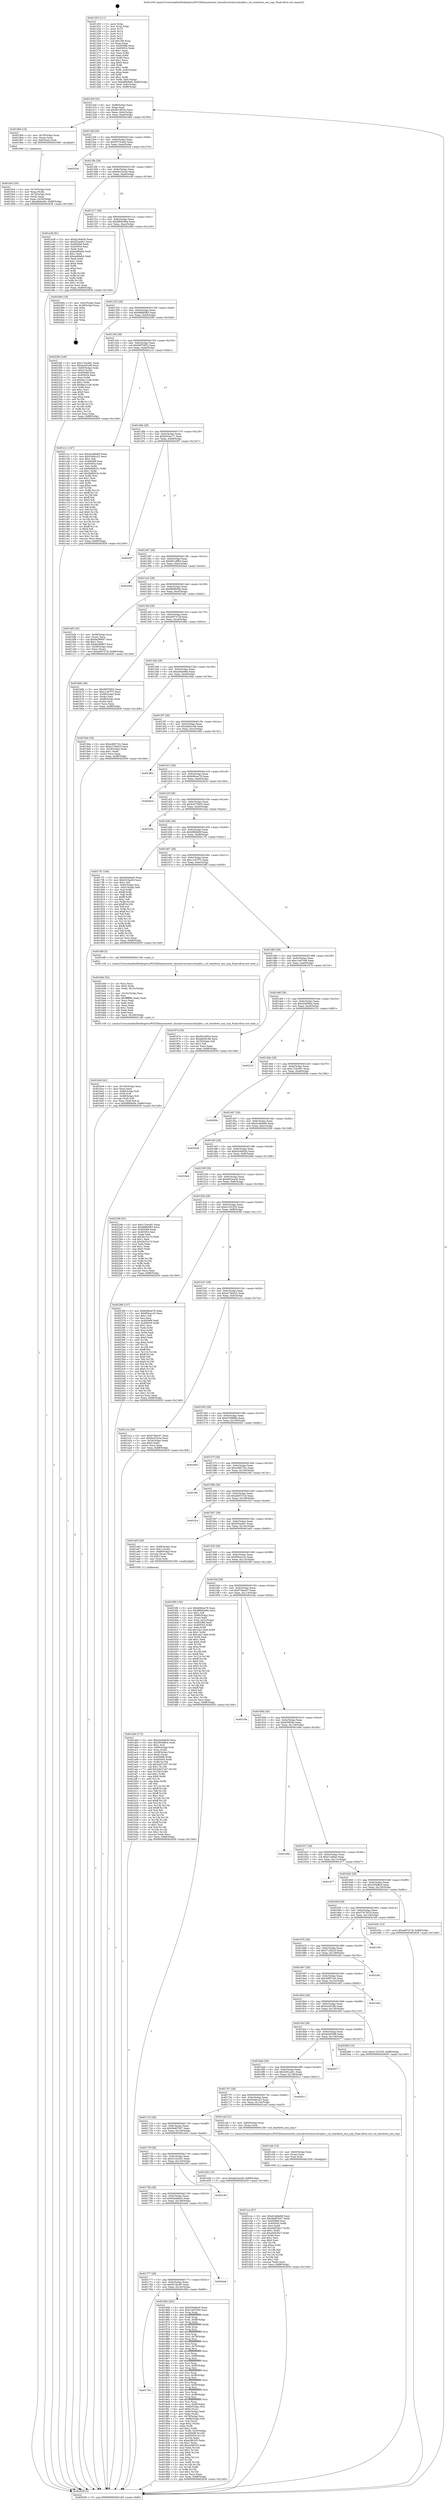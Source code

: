 digraph "0x401250" {
  label = "0x401250 (/mnt/c/Users/mathe/Desktop/tcc/POCII/binaries/extr_linuxdriversmisccxlvphb.c_cxl_teardown_msi_irqs_Final-ollvm.out::main(0))"
  labelloc = "t"
  node[shape=record]

  Entry [label="",width=0.3,height=0.3,shape=circle,fillcolor=black,style=filled]
  "0x4012bf" [label="{
     0x4012bf [32]\l
     | [instrs]\l
     &nbsp;&nbsp;0x4012bf \<+6\>: mov -0x88(%rbp),%eax\l
     &nbsp;&nbsp;0x4012c5 \<+2\>: mov %eax,%ecx\l
     &nbsp;&nbsp;0x4012c7 \<+6\>: sub $0x8014f52e,%ecx\l
     &nbsp;&nbsp;0x4012cd \<+6\>: mov %eax,-0x9c(%rbp)\l
     &nbsp;&nbsp;0x4012d3 \<+6\>: mov %ecx,-0xa0(%rbp)\l
     &nbsp;&nbsp;0x4012d9 \<+6\>: je 00000000004019b0 \<main+0x760\>\l
  }"]
  "0x4019b0" [label="{
     0x4019b0 [16]\l
     | [instrs]\l
     &nbsp;&nbsp;0x4019b0 \<+4\>: mov -0x78(%rbp),%rax\l
     &nbsp;&nbsp;0x4019b4 \<+3\>: mov (%rax),%rax\l
     &nbsp;&nbsp;0x4019b7 \<+4\>: mov 0x8(%rax),%rdi\l
     &nbsp;&nbsp;0x4019bb \<+5\>: call 0000000000401060 \<atoi@plt\>\l
     | [calls]\l
     &nbsp;&nbsp;0x401060 \{1\} (unknown)\l
  }"]
  "0x4012df" [label="{
     0x4012df [28]\l
     | [instrs]\l
     &nbsp;&nbsp;0x4012df \<+5\>: jmp 00000000004012e4 \<main+0x94\>\l
     &nbsp;&nbsp;0x4012e4 \<+6\>: mov -0x9c(%rbp),%eax\l
     &nbsp;&nbsp;0x4012ea \<+5\>: sub $0x8373cbd3,%eax\l
     &nbsp;&nbsp;0x4012ef \<+6\>: mov %eax,-0xa4(%rbp)\l
     &nbsp;&nbsp;0x4012f5 \<+6\>: je 00000000004025cd \<main+0x137d\>\l
  }"]
  Exit [label="",width=0.3,height=0.3,shape=circle,fillcolor=black,style=filled,peripheries=2]
  "0x4025cd" [label="{
     0x4025cd\l
  }", style=dashed]
  "0x4012fb" [label="{
     0x4012fb [28]\l
     | [instrs]\l
     &nbsp;&nbsp;0x4012fb \<+5\>: jmp 0000000000401300 \<main+0xb0\>\l
     &nbsp;&nbsp;0x401300 \<+6\>: mov -0x9c(%rbp),%eax\l
     &nbsp;&nbsp;0x401306 \<+5\>: sub $0x84c52e3e,%eax\l
     &nbsp;&nbsp;0x40130b \<+6\>: mov %eax,-0xa8(%rbp)\l
     &nbsp;&nbsp;0x401311 \<+6\>: je 0000000000401a38 \<main+0x7e8\>\l
  }"]
  "0x401cca" [label="{
     0x401cca [97]\l
     | [instrs]\l
     &nbsp;&nbsp;0x401cca \<+5\>: mov $0xd1ddde66,%ecx\l
     &nbsp;&nbsp;0x401ccf \<+5\>: mov $0x5bd87b07,%edx\l
     &nbsp;&nbsp;0x401cd4 \<+7\>: mov 0x405068,%esi\l
     &nbsp;&nbsp;0x401cdb \<+8\>: mov 0x405054,%r8d\l
     &nbsp;&nbsp;0x401ce3 \<+3\>: mov %esi,%r9d\l
     &nbsp;&nbsp;0x401ce6 \<+7\>: add $0xe0d52bc7,%r9d\l
     &nbsp;&nbsp;0x401ced \<+4\>: sub $0x1,%r9d\l
     &nbsp;&nbsp;0x401cf1 \<+7\>: sub $0xe0d52bc7,%r9d\l
     &nbsp;&nbsp;0x401cf8 \<+4\>: imul %r9d,%esi\l
     &nbsp;&nbsp;0x401cfc \<+3\>: and $0x1,%esi\l
     &nbsp;&nbsp;0x401cff \<+3\>: cmp $0x0,%esi\l
     &nbsp;&nbsp;0x401d02 \<+4\>: sete %r10b\l
     &nbsp;&nbsp;0x401d06 \<+4\>: cmp $0xa,%r8d\l
     &nbsp;&nbsp;0x401d0a \<+4\>: setl %r11b\l
     &nbsp;&nbsp;0x401d0e \<+3\>: mov %r10b,%bl\l
     &nbsp;&nbsp;0x401d11 \<+3\>: and %r11b,%bl\l
     &nbsp;&nbsp;0x401d14 \<+3\>: xor %r11b,%r10b\l
     &nbsp;&nbsp;0x401d17 \<+3\>: or %r10b,%bl\l
     &nbsp;&nbsp;0x401d1a \<+3\>: test $0x1,%bl\l
     &nbsp;&nbsp;0x401d1d \<+3\>: cmovne %edx,%ecx\l
     &nbsp;&nbsp;0x401d20 \<+6\>: mov %ecx,-0x88(%rbp)\l
     &nbsp;&nbsp;0x401d26 \<+5\>: jmp 0000000000402639 \<main+0x13e9\>\l
  }"]
  "0x401a38" [label="{
     0x401a38 [91]\l
     | [instrs]\l
     &nbsp;&nbsp;0x401a38 \<+5\>: mov $0xd2c6dd30,%eax\l
     &nbsp;&nbsp;0x401a3d \<+5\>: mov $0xf33ac6e1,%ecx\l
     &nbsp;&nbsp;0x401a42 \<+7\>: mov 0x405068,%edx\l
     &nbsp;&nbsp;0x401a49 \<+7\>: mov 0x405054,%esi\l
     &nbsp;&nbsp;0x401a50 \<+2\>: mov %edx,%edi\l
     &nbsp;&nbsp;0x401a52 \<+6\>: sub $0xee68afcb,%edi\l
     &nbsp;&nbsp;0x401a58 \<+3\>: sub $0x1,%edi\l
     &nbsp;&nbsp;0x401a5b \<+6\>: add $0xee68afcb,%edi\l
     &nbsp;&nbsp;0x401a61 \<+3\>: imul %edi,%edx\l
     &nbsp;&nbsp;0x401a64 \<+3\>: and $0x1,%edx\l
     &nbsp;&nbsp;0x401a67 \<+3\>: cmp $0x0,%edx\l
     &nbsp;&nbsp;0x401a6a \<+4\>: sete %r8b\l
     &nbsp;&nbsp;0x401a6e \<+3\>: cmp $0xa,%esi\l
     &nbsp;&nbsp;0x401a71 \<+4\>: setl %r9b\l
     &nbsp;&nbsp;0x401a75 \<+3\>: mov %r8b,%r10b\l
     &nbsp;&nbsp;0x401a78 \<+3\>: and %r9b,%r10b\l
     &nbsp;&nbsp;0x401a7b \<+3\>: xor %r9b,%r8b\l
     &nbsp;&nbsp;0x401a7e \<+3\>: or %r8b,%r10b\l
     &nbsp;&nbsp;0x401a81 \<+4\>: test $0x1,%r10b\l
     &nbsp;&nbsp;0x401a85 \<+3\>: cmovne %ecx,%eax\l
     &nbsp;&nbsp;0x401a88 \<+6\>: mov %eax,-0x88(%rbp)\l
     &nbsp;&nbsp;0x401a8e \<+5\>: jmp 0000000000402639 \<main+0x13e9\>\l
  }"]
  "0x401317" [label="{
     0x401317 [28]\l
     | [instrs]\l
     &nbsp;&nbsp;0x401317 \<+5\>: jmp 000000000040131c \<main+0xcc\>\l
     &nbsp;&nbsp;0x40131c \<+6\>: mov -0x9c(%rbp),%eax\l
     &nbsp;&nbsp;0x401322 \<+5\>: sub $0x88063d6e,%eax\l
     &nbsp;&nbsp;0x401327 \<+6\>: mov %eax,-0xac(%rbp)\l
     &nbsp;&nbsp;0x40132d \<+6\>: je 0000000000402494 \<main+0x1244\>\l
  }"]
  "0x401cbb" [label="{
     0x401cbb [15]\l
     | [instrs]\l
     &nbsp;&nbsp;0x401cbb \<+4\>: mov -0x60(%rbp),%rax\l
     &nbsp;&nbsp;0x401cbf \<+3\>: mov (%rax),%rax\l
     &nbsp;&nbsp;0x401cc2 \<+3\>: mov %rax,%rdi\l
     &nbsp;&nbsp;0x401cc5 \<+5\>: call 0000000000401030 \<free@plt\>\l
     | [calls]\l
     &nbsp;&nbsp;0x401030 \{1\} (unknown)\l
  }"]
  "0x402494" [label="{
     0x402494 [18]\l
     | [instrs]\l
     &nbsp;&nbsp;0x402494 \<+3\>: mov -0x2c(%rbp),%eax\l
     &nbsp;&nbsp;0x402497 \<+4\>: lea -0x28(%rbp),%rsp\l
     &nbsp;&nbsp;0x40249b \<+1\>: pop %rbx\l
     &nbsp;&nbsp;0x40249c \<+2\>: pop %r12\l
     &nbsp;&nbsp;0x40249e \<+2\>: pop %r13\l
     &nbsp;&nbsp;0x4024a0 \<+2\>: pop %r14\l
     &nbsp;&nbsp;0x4024a2 \<+2\>: pop %r15\l
     &nbsp;&nbsp;0x4024a4 \<+1\>: pop %rbp\l
     &nbsp;&nbsp;0x4024a5 \<+1\>: ret\l
  }"]
  "0x401333" [label="{
     0x401333 [28]\l
     | [instrs]\l
     &nbsp;&nbsp;0x401333 \<+5\>: jmp 0000000000401338 \<main+0xe8\>\l
     &nbsp;&nbsp;0x401338 \<+6\>: mov -0x9c(%rbp),%eax\l
     &nbsp;&nbsp;0x40133e \<+5\>: sub $0x88885f65,%eax\l
     &nbsp;&nbsp;0x401343 \<+6\>: mov %eax,-0xb0(%rbp)\l
     &nbsp;&nbsp;0x401349 \<+6\>: je 00000000004022f6 \<main+0x10a6\>\l
  }"]
  "0x401bc8" [label="{
     0x401bc8 [42]\l
     | [instrs]\l
     &nbsp;&nbsp;0x401bc8 \<+6\>: mov -0x160(%rbp),%ecx\l
     &nbsp;&nbsp;0x401bce \<+3\>: imul %eax,%ecx\l
     &nbsp;&nbsp;0x401bd1 \<+4\>: mov -0x60(%rbp),%r8\l
     &nbsp;&nbsp;0x401bd5 \<+3\>: mov (%r8),%r8\l
     &nbsp;&nbsp;0x401bd8 \<+4\>: mov -0x58(%rbp),%r9\l
     &nbsp;&nbsp;0x401bdc \<+3\>: movslq (%r9),%r9\l
     &nbsp;&nbsp;0x401bdf \<+4\>: mov %ecx,(%r8,%r9,4)\l
     &nbsp;&nbsp;0x401be3 \<+10\>: movl $0x9890b0fa,-0x88(%rbp)\l
     &nbsp;&nbsp;0x401bed \<+5\>: jmp 0000000000402639 \<main+0x13e9\>\l
  }"]
  "0x4022f6" [label="{
     0x4022f6 [106]\l
     | [instrs]\l
     &nbsp;&nbsp;0x4022f6 \<+5\>: mov $0xc724c491,%eax\l
     &nbsp;&nbsp;0x4022fb \<+5\>: mov $0x4cb553fb,%ecx\l
     &nbsp;&nbsp;0x402300 \<+4\>: mov -0x80(%rbp),%rdx\l
     &nbsp;&nbsp;0x402304 \<+6\>: movl $0x0,(%rdx)\l
     &nbsp;&nbsp;0x40230a \<+7\>: mov 0x405068,%esi\l
     &nbsp;&nbsp;0x402311 \<+7\>: mov 0x405054,%edi\l
     &nbsp;&nbsp;0x402318 \<+3\>: mov %esi,%r8d\l
     &nbsp;&nbsp;0x40231b \<+7\>: sub $0xfee1c1db,%r8d\l
     &nbsp;&nbsp;0x402322 \<+4\>: sub $0x1,%r8d\l
     &nbsp;&nbsp;0x402326 \<+7\>: add $0xfee1c1db,%r8d\l
     &nbsp;&nbsp;0x40232d \<+4\>: imul %r8d,%esi\l
     &nbsp;&nbsp;0x402331 \<+3\>: and $0x1,%esi\l
     &nbsp;&nbsp;0x402334 \<+3\>: cmp $0x0,%esi\l
     &nbsp;&nbsp;0x402337 \<+4\>: sete %r9b\l
     &nbsp;&nbsp;0x40233b \<+3\>: cmp $0xa,%edi\l
     &nbsp;&nbsp;0x40233e \<+4\>: setl %r10b\l
     &nbsp;&nbsp;0x402342 \<+3\>: mov %r9b,%r11b\l
     &nbsp;&nbsp;0x402345 \<+3\>: and %r10b,%r11b\l
     &nbsp;&nbsp;0x402348 \<+3\>: xor %r10b,%r9b\l
     &nbsp;&nbsp;0x40234b \<+3\>: or %r9b,%r11b\l
     &nbsp;&nbsp;0x40234e \<+4\>: test $0x1,%r11b\l
     &nbsp;&nbsp;0x402352 \<+3\>: cmovne %ecx,%eax\l
     &nbsp;&nbsp;0x402355 \<+6\>: mov %eax,-0x88(%rbp)\l
     &nbsp;&nbsp;0x40235b \<+5\>: jmp 0000000000402639 \<main+0x13e9\>\l
  }"]
  "0x40134f" [label="{
     0x40134f [28]\l
     | [instrs]\l
     &nbsp;&nbsp;0x40134f \<+5\>: jmp 0000000000401354 \<main+0x104\>\l
     &nbsp;&nbsp;0x401354 \<+6\>: mov -0x9c(%rbp),%eax\l
     &nbsp;&nbsp;0x40135a \<+5\>: sub $0x90f70952,%eax\l
     &nbsp;&nbsp;0x40135f \<+6\>: mov %eax,-0xb4(%rbp)\l
     &nbsp;&nbsp;0x401365 \<+6\>: je 0000000000401c1c \<main+0x9cc\>\l
  }"]
  "0x401b94" [label="{
     0x401b94 [52]\l
     | [instrs]\l
     &nbsp;&nbsp;0x401b94 \<+2\>: xor %ecx,%ecx\l
     &nbsp;&nbsp;0x401b96 \<+5\>: mov $0x2,%edx\l
     &nbsp;&nbsp;0x401b9b \<+6\>: mov %edx,-0x15c(%rbp)\l
     &nbsp;&nbsp;0x401ba1 \<+1\>: cltd\l
     &nbsp;&nbsp;0x401ba2 \<+6\>: mov -0x15c(%rbp),%esi\l
     &nbsp;&nbsp;0x401ba8 \<+2\>: idiv %esi\l
     &nbsp;&nbsp;0x401baa \<+6\>: imul $0xfffffffe,%edx,%edx\l
     &nbsp;&nbsp;0x401bb0 \<+2\>: mov %ecx,%edi\l
     &nbsp;&nbsp;0x401bb2 \<+2\>: sub %edx,%edi\l
     &nbsp;&nbsp;0x401bb4 \<+2\>: mov %ecx,%edx\l
     &nbsp;&nbsp;0x401bb6 \<+3\>: sub $0x1,%edx\l
     &nbsp;&nbsp;0x401bb9 \<+2\>: add %edx,%edi\l
     &nbsp;&nbsp;0x401bbb \<+2\>: sub %edi,%ecx\l
     &nbsp;&nbsp;0x401bbd \<+6\>: mov %ecx,-0x160(%rbp)\l
     &nbsp;&nbsp;0x401bc3 \<+5\>: call 0000000000401160 \<next_i\>\l
     | [calls]\l
     &nbsp;&nbsp;0x401160 \{1\} (/mnt/c/Users/mathe/Desktop/tcc/POCII/binaries/extr_linuxdriversmisccxlvphb.c_cxl_teardown_msi_irqs_Final-ollvm.out::next_i)\l
  }"]
  "0x401c1c" [label="{
     0x401c1c [147]\l
     | [instrs]\l
     &nbsp;&nbsp;0x401c1c \<+5\>: mov $0xd1ddde66,%eax\l
     &nbsp;&nbsp;0x401c21 \<+5\>: mov $0x55e8cc22,%ecx\l
     &nbsp;&nbsp;0x401c26 \<+2\>: mov $0x1,%dl\l
     &nbsp;&nbsp;0x401c28 \<+7\>: mov 0x405068,%esi\l
     &nbsp;&nbsp;0x401c2f \<+7\>: mov 0x405054,%edi\l
     &nbsp;&nbsp;0x401c36 \<+3\>: mov %esi,%r8d\l
     &nbsp;&nbsp;0x401c39 \<+7\>: sub $0x84f4823c,%r8d\l
     &nbsp;&nbsp;0x401c40 \<+4\>: sub $0x1,%r8d\l
     &nbsp;&nbsp;0x401c44 \<+7\>: add $0x84f4823c,%r8d\l
     &nbsp;&nbsp;0x401c4b \<+4\>: imul %r8d,%esi\l
     &nbsp;&nbsp;0x401c4f \<+3\>: and $0x1,%esi\l
     &nbsp;&nbsp;0x401c52 \<+3\>: cmp $0x0,%esi\l
     &nbsp;&nbsp;0x401c55 \<+4\>: sete %r9b\l
     &nbsp;&nbsp;0x401c59 \<+3\>: cmp $0xa,%edi\l
     &nbsp;&nbsp;0x401c5c \<+4\>: setl %r10b\l
     &nbsp;&nbsp;0x401c60 \<+3\>: mov %r9b,%r11b\l
     &nbsp;&nbsp;0x401c63 \<+4\>: xor $0xff,%r11b\l
     &nbsp;&nbsp;0x401c67 \<+3\>: mov %r10b,%bl\l
     &nbsp;&nbsp;0x401c6a \<+3\>: xor $0xff,%bl\l
     &nbsp;&nbsp;0x401c6d \<+3\>: xor $0x0,%dl\l
     &nbsp;&nbsp;0x401c70 \<+3\>: mov %r11b,%r14b\l
     &nbsp;&nbsp;0x401c73 \<+4\>: and $0x0,%r14b\l
     &nbsp;&nbsp;0x401c77 \<+3\>: and %dl,%r9b\l
     &nbsp;&nbsp;0x401c7a \<+3\>: mov %bl,%r15b\l
     &nbsp;&nbsp;0x401c7d \<+4\>: and $0x0,%r15b\l
     &nbsp;&nbsp;0x401c81 \<+3\>: and %dl,%r10b\l
     &nbsp;&nbsp;0x401c84 \<+3\>: or %r9b,%r14b\l
     &nbsp;&nbsp;0x401c87 \<+3\>: or %r10b,%r15b\l
     &nbsp;&nbsp;0x401c8a \<+3\>: xor %r15b,%r14b\l
     &nbsp;&nbsp;0x401c8d \<+3\>: or %bl,%r11b\l
     &nbsp;&nbsp;0x401c90 \<+4\>: xor $0xff,%r11b\l
     &nbsp;&nbsp;0x401c94 \<+3\>: or $0x0,%dl\l
     &nbsp;&nbsp;0x401c97 \<+3\>: and %dl,%r11b\l
     &nbsp;&nbsp;0x401c9a \<+3\>: or %r11b,%r14b\l
     &nbsp;&nbsp;0x401c9d \<+4\>: test $0x1,%r14b\l
     &nbsp;&nbsp;0x401ca1 \<+3\>: cmovne %ecx,%eax\l
     &nbsp;&nbsp;0x401ca4 \<+6\>: mov %eax,-0x88(%rbp)\l
     &nbsp;&nbsp;0x401caa \<+5\>: jmp 0000000000402639 \<main+0x13e9\>\l
  }"]
  "0x40136b" [label="{
     0x40136b [28]\l
     | [instrs]\l
     &nbsp;&nbsp;0x40136b \<+5\>: jmp 0000000000401370 \<main+0x120\>\l
     &nbsp;&nbsp;0x401370 \<+6\>: mov -0x9c(%rbp),%eax\l
     &nbsp;&nbsp;0x401376 \<+5\>: sub $0x9455ac71,%eax\l
     &nbsp;&nbsp;0x40137b \<+6\>: mov %eax,-0xb8(%rbp)\l
     &nbsp;&nbsp;0x401381 \<+6\>: je 00000000004025f7 \<main+0x13a7\>\l
  }"]
  "0x401ab0" [label="{
     0x401ab0 [172]\l
     | [instrs]\l
     &nbsp;&nbsp;0x401ab0 \<+5\>: mov $0xd2c6dd30,%ecx\l
     &nbsp;&nbsp;0x401ab5 \<+5\>: mov $0x293ef8c4,%edx\l
     &nbsp;&nbsp;0x401aba \<+3\>: mov $0x1,%sil\l
     &nbsp;&nbsp;0x401abd \<+4\>: mov -0x60(%rbp),%rdi\l
     &nbsp;&nbsp;0x401ac1 \<+3\>: mov %rax,(%rdi)\l
     &nbsp;&nbsp;0x401ac4 \<+4\>: mov -0x58(%rbp),%rax\l
     &nbsp;&nbsp;0x401ac8 \<+6\>: movl $0x0,(%rax)\l
     &nbsp;&nbsp;0x401ace \<+8\>: mov 0x405068,%r8d\l
     &nbsp;&nbsp;0x401ad6 \<+8\>: mov 0x405054,%r9d\l
     &nbsp;&nbsp;0x401ade \<+3\>: mov %r8d,%r10d\l
     &nbsp;&nbsp;0x401ae1 \<+7\>: sub $0x2eb57a57,%r10d\l
     &nbsp;&nbsp;0x401ae8 \<+4\>: sub $0x1,%r10d\l
     &nbsp;&nbsp;0x401aec \<+7\>: add $0x2eb57a57,%r10d\l
     &nbsp;&nbsp;0x401af3 \<+4\>: imul %r10d,%r8d\l
     &nbsp;&nbsp;0x401af7 \<+4\>: and $0x1,%r8d\l
     &nbsp;&nbsp;0x401afb \<+4\>: cmp $0x0,%r8d\l
     &nbsp;&nbsp;0x401aff \<+4\>: sete %r11b\l
     &nbsp;&nbsp;0x401b03 \<+4\>: cmp $0xa,%r9d\l
     &nbsp;&nbsp;0x401b07 \<+3\>: setl %bl\l
     &nbsp;&nbsp;0x401b0a \<+3\>: mov %r11b,%r14b\l
     &nbsp;&nbsp;0x401b0d \<+4\>: xor $0xff,%r14b\l
     &nbsp;&nbsp;0x401b11 \<+3\>: mov %bl,%r15b\l
     &nbsp;&nbsp;0x401b14 \<+4\>: xor $0xff,%r15b\l
     &nbsp;&nbsp;0x401b18 \<+4\>: xor $0x1,%sil\l
     &nbsp;&nbsp;0x401b1c \<+3\>: mov %r14b,%r12b\l
     &nbsp;&nbsp;0x401b1f \<+4\>: and $0xff,%r12b\l
     &nbsp;&nbsp;0x401b23 \<+3\>: and %sil,%r11b\l
     &nbsp;&nbsp;0x401b26 \<+3\>: mov %r15b,%r13b\l
     &nbsp;&nbsp;0x401b29 \<+4\>: and $0xff,%r13b\l
     &nbsp;&nbsp;0x401b2d \<+3\>: and %sil,%bl\l
     &nbsp;&nbsp;0x401b30 \<+3\>: or %r11b,%r12b\l
     &nbsp;&nbsp;0x401b33 \<+3\>: or %bl,%r13b\l
     &nbsp;&nbsp;0x401b36 \<+3\>: xor %r13b,%r12b\l
     &nbsp;&nbsp;0x401b39 \<+3\>: or %r15b,%r14b\l
     &nbsp;&nbsp;0x401b3c \<+4\>: xor $0xff,%r14b\l
     &nbsp;&nbsp;0x401b40 \<+4\>: or $0x1,%sil\l
     &nbsp;&nbsp;0x401b44 \<+3\>: and %sil,%r14b\l
     &nbsp;&nbsp;0x401b47 \<+3\>: or %r14b,%r12b\l
     &nbsp;&nbsp;0x401b4a \<+4\>: test $0x1,%r12b\l
     &nbsp;&nbsp;0x401b4e \<+3\>: cmovne %edx,%ecx\l
     &nbsp;&nbsp;0x401b51 \<+6\>: mov %ecx,-0x88(%rbp)\l
     &nbsp;&nbsp;0x401b57 \<+5\>: jmp 0000000000402639 \<main+0x13e9\>\l
  }"]
  "0x4025f7" [label="{
     0x4025f7\l
  }", style=dashed]
  "0x401387" [label="{
     0x401387 [28]\l
     | [instrs]\l
     &nbsp;&nbsp;0x401387 \<+5\>: jmp 000000000040138c \<main+0x13c\>\l
     &nbsp;&nbsp;0x40138c \<+6\>: mov -0x9c(%rbp),%eax\l
     &nbsp;&nbsp;0x401392 \<+5\>: sub $0x961c8fb0,%eax\l
     &nbsp;&nbsp;0x401397 \<+6\>: mov %eax,-0xbc(%rbp)\l
     &nbsp;&nbsp;0x40139d \<+6\>: je 00000000004020a4 \<main+0xe54\>\l
  }"]
  "0x4019c0" [label="{
     0x4019c0 [30]\l
     | [instrs]\l
     &nbsp;&nbsp;0x4019c0 \<+4\>: mov -0x70(%rbp),%rdi\l
     &nbsp;&nbsp;0x4019c4 \<+2\>: mov %eax,(%rdi)\l
     &nbsp;&nbsp;0x4019c6 \<+4\>: mov -0x70(%rbp),%rdi\l
     &nbsp;&nbsp;0x4019ca \<+2\>: mov (%rdi),%eax\l
     &nbsp;&nbsp;0x4019cc \<+3\>: mov %eax,-0x34(%rbp)\l
     &nbsp;&nbsp;0x4019cf \<+10\>: movl $0xaf44e46e,-0x88(%rbp)\l
     &nbsp;&nbsp;0x4019d9 \<+5\>: jmp 0000000000402639 \<main+0x13e9\>\l
  }"]
  "0x4020a4" [label="{
     0x4020a4\l
  }", style=dashed]
  "0x4013a3" [label="{
     0x4013a3 [28]\l
     | [instrs]\l
     &nbsp;&nbsp;0x4013a3 \<+5\>: jmp 00000000004013a8 \<main+0x158\>\l
     &nbsp;&nbsp;0x4013a8 \<+6\>: mov -0x9c(%rbp),%eax\l
     &nbsp;&nbsp;0x4013ae \<+5\>: sub $0x9890b0fa,%eax\l
     &nbsp;&nbsp;0x4013b3 \<+6\>: mov %eax,-0xc0(%rbp)\l
     &nbsp;&nbsp;0x4013b9 \<+6\>: je 0000000000401bf2 \<main+0x9a2\>\l
  }"]
  "0x401793" [label="{
     0x401793\l
  }", style=dashed]
  "0x401bf2" [label="{
     0x401bf2 [42]\l
     | [instrs]\l
     &nbsp;&nbsp;0x401bf2 \<+4\>: mov -0x58(%rbp),%rax\l
     &nbsp;&nbsp;0x401bf6 \<+2\>: mov (%rax),%ecx\l
     &nbsp;&nbsp;0x401bf8 \<+6\>: sub $0x8a389f47,%ecx\l
     &nbsp;&nbsp;0x401bfe \<+3\>: add $0x1,%ecx\l
     &nbsp;&nbsp;0x401c01 \<+6\>: add $0x8a389f47,%ecx\l
     &nbsp;&nbsp;0x401c07 \<+4\>: mov -0x58(%rbp),%rax\l
     &nbsp;&nbsp;0x401c0b \<+2\>: mov %ecx,(%rax)\l
     &nbsp;&nbsp;0x401c0d \<+10\>: movl $0xa697472f,-0x88(%rbp)\l
     &nbsp;&nbsp;0x401c17 \<+5\>: jmp 0000000000402639 \<main+0x13e9\>\l
  }"]
  "0x4013bf" [label="{
     0x4013bf [28]\l
     | [instrs]\l
     &nbsp;&nbsp;0x4013bf \<+5\>: jmp 00000000004013c4 \<main+0x174\>\l
     &nbsp;&nbsp;0x4013c4 \<+6\>: mov -0x9c(%rbp),%eax\l
     &nbsp;&nbsp;0x4013ca \<+5\>: sub $0xa697472f,%eax\l
     &nbsp;&nbsp;0x4013cf \<+6\>: mov %eax,-0xc4(%rbp)\l
     &nbsp;&nbsp;0x4013d5 \<+6\>: je 0000000000401b6b \<main+0x91b\>\l
  }"]
  "0x40185b" [label="{
     0x40185b [281]\l
     | [instrs]\l
     &nbsp;&nbsp;0x40185b \<+5\>: mov $0x62bdebe5,%eax\l
     &nbsp;&nbsp;0x401860 \<+5\>: mov $0xc1e87049,%ecx\l
     &nbsp;&nbsp;0x401865 \<+3\>: mov %rsp,%rdx\l
     &nbsp;&nbsp;0x401868 \<+4\>: add $0xfffffffffffffff0,%rdx\l
     &nbsp;&nbsp;0x40186c \<+3\>: mov %rdx,%rsp\l
     &nbsp;&nbsp;0x40186f \<+4\>: mov %rdx,-0x80(%rbp)\l
     &nbsp;&nbsp;0x401873 \<+3\>: mov %rsp,%rdx\l
     &nbsp;&nbsp;0x401876 \<+4\>: add $0xfffffffffffffff0,%rdx\l
     &nbsp;&nbsp;0x40187a \<+3\>: mov %rdx,%rsp\l
     &nbsp;&nbsp;0x40187d \<+3\>: mov %rsp,%rsi\l
     &nbsp;&nbsp;0x401880 \<+4\>: add $0xfffffffffffffff0,%rsi\l
     &nbsp;&nbsp;0x401884 \<+3\>: mov %rsi,%rsp\l
     &nbsp;&nbsp;0x401887 \<+4\>: mov %rsi,-0x78(%rbp)\l
     &nbsp;&nbsp;0x40188b \<+3\>: mov %rsp,%rsi\l
     &nbsp;&nbsp;0x40188e \<+4\>: add $0xfffffffffffffff0,%rsi\l
     &nbsp;&nbsp;0x401892 \<+3\>: mov %rsi,%rsp\l
     &nbsp;&nbsp;0x401895 \<+4\>: mov %rsi,-0x70(%rbp)\l
     &nbsp;&nbsp;0x401899 \<+3\>: mov %rsp,%rsi\l
     &nbsp;&nbsp;0x40189c \<+4\>: add $0xfffffffffffffff0,%rsi\l
     &nbsp;&nbsp;0x4018a0 \<+3\>: mov %rsi,%rsp\l
     &nbsp;&nbsp;0x4018a3 \<+4\>: mov %rsi,-0x68(%rbp)\l
     &nbsp;&nbsp;0x4018a7 \<+3\>: mov %rsp,%rsi\l
     &nbsp;&nbsp;0x4018aa \<+4\>: add $0xfffffffffffffff0,%rsi\l
     &nbsp;&nbsp;0x4018ae \<+3\>: mov %rsi,%rsp\l
     &nbsp;&nbsp;0x4018b1 \<+4\>: mov %rsi,-0x60(%rbp)\l
     &nbsp;&nbsp;0x4018b5 \<+3\>: mov %rsp,%rsi\l
     &nbsp;&nbsp;0x4018b8 \<+4\>: add $0xfffffffffffffff0,%rsi\l
     &nbsp;&nbsp;0x4018bc \<+3\>: mov %rsi,%rsp\l
     &nbsp;&nbsp;0x4018bf \<+4\>: mov %rsi,-0x58(%rbp)\l
     &nbsp;&nbsp;0x4018c3 \<+3\>: mov %rsp,%rsi\l
     &nbsp;&nbsp;0x4018c6 \<+4\>: add $0xfffffffffffffff0,%rsi\l
     &nbsp;&nbsp;0x4018ca \<+3\>: mov %rsi,%rsp\l
     &nbsp;&nbsp;0x4018cd \<+4\>: mov %rsi,-0x50(%rbp)\l
     &nbsp;&nbsp;0x4018d1 \<+3\>: mov %rsp,%rsi\l
     &nbsp;&nbsp;0x4018d4 \<+4\>: add $0xfffffffffffffff0,%rsi\l
     &nbsp;&nbsp;0x4018d8 \<+3\>: mov %rsi,%rsp\l
     &nbsp;&nbsp;0x4018db \<+4\>: mov %rsi,-0x48(%rbp)\l
     &nbsp;&nbsp;0x4018df \<+3\>: mov %rsp,%rsi\l
     &nbsp;&nbsp;0x4018e2 \<+4\>: add $0xfffffffffffffff0,%rsi\l
     &nbsp;&nbsp;0x4018e6 \<+3\>: mov %rsi,%rsp\l
     &nbsp;&nbsp;0x4018e9 \<+4\>: mov %rsi,-0x40(%rbp)\l
     &nbsp;&nbsp;0x4018ed \<+4\>: mov -0x80(%rbp),%rsi\l
     &nbsp;&nbsp;0x4018f1 \<+6\>: movl $0x0,(%rsi)\l
     &nbsp;&nbsp;0x4018f7 \<+6\>: mov -0x8c(%rbp),%edi\l
     &nbsp;&nbsp;0x4018fd \<+2\>: mov %edi,(%rdx)\l
     &nbsp;&nbsp;0x4018ff \<+4\>: mov -0x78(%rbp),%rsi\l
     &nbsp;&nbsp;0x401903 \<+7\>: mov -0x98(%rbp),%r8\l
     &nbsp;&nbsp;0x40190a \<+3\>: mov %r8,(%rsi)\l
     &nbsp;&nbsp;0x40190d \<+3\>: cmpl $0x2,(%rdx)\l
     &nbsp;&nbsp;0x401910 \<+4\>: setne %r9b\l
     &nbsp;&nbsp;0x401914 \<+4\>: and $0x1,%r9b\l
     &nbsp;&nbsp;0x401918 \<+4\>: mov %r9b,-0x35(%rbp)\l
     &nbsp;&nbsp;0x40191c \<+8\>: mov 0x405068,%r10d\l
     &nbsp;&nbsp;0x401924 \<+8\>: mov 0x405054,%r11d\l
     &nbsp;&nbsp;0x40192c \<+3\>: mov %r10d,%ebx\l
     &nbsp;&nbsp;0x40192f \<+6\>: sub $0xe28b335,%ebx\l
     &nbsp;&nbsp;0x401935 \<+3\>: sub $0x1,%ebx\l
     &nbsp;&nbsp;0x401938 \<+6\>: add $0xe28b335,%ebx\l
     &nbsp;&nbsp;0x40193e \<+4\>: imul %ebx,%r10d\l
     &nbsp;&nbsp;0x401942 \<+4\>: and $0x1,%r10d\l
     &nbsp;&nbsp;0x401946 \<+4\>: cmp $0x0,%r10d\l
     &nbsp;&nbsp;0x40194a \<+4\>: sete %r9b\l
     &nbsp;&nbsp;0x40194e \<+4\>: cmp $0xa,%r11d\l
     &nbsp;&nbsp;0x401952 \<+4\>: setl %r14b\l
     &nbsp;&nbsp;0x401956 \<+3\>: mov %r9b,%r15b\l
     &nbsp;&nbsp;0x401959 \<+3\>: and %r14b,%r15b\l
     &nbsp;&nbsp;0x40195c \<+3\>: xor %r14b,%r9b\l
     &nbsp;&nbsp;0x40195f \<+3\>: or %r9b,%r15b\l
     &nbsp;&nbsp;0x401962 \<+4\>: test $0x1,%r15b\l
     &nbsp;&nbsp;0x401966 \<+3\>: cmovne %ecx,%eax\l
     &nbsp;&nbsp;0x401969 \<+6\>: mov %eax,-0x88(%rbp)\l
     &nbsp;&nbsp;0x40196f \<+5\>: jmp 0000000000402639 \<main+0x13e9\>\l
  }"]
  "0x401b6b" [label="{
     0x401b6b [36]\l
     | [instrs]\l
     &nbsp;&nbsp;0x401b6b \<+5\>: mov $0x90f70952,%eax\l
     &nbsp;&nbsp;0x401b70 \<+5\>: mov $0xc1c87f72,%ecx\l
     &nbsp;&nbsp;0x401b75 \<+4\>: mov -0x58(%rbp),%rdx\l
     &nbsp;&nbsp;0x401b79 \<+2\>: mov (%rdx),%esi\l
     &nbsp;&nbsp;0x401b7b \<+4\>: mov -0x68(%rbp),%rdx\l
     &nbsp;&nbsp;0x401b7f \<+2\>: cmp (%rdx),%esi\l
     &nbsp;&nbsp;0x401b81 \<+3\>: cmovl %ecx,%eax\l
     &nbsp;&nbsp;0x401b84 \<+6\>: mov %eax,-0x88(%rbp)\l
     &nbsp;&nbsp;0x401b8a \<+5\>: jmp 0000000000402639 \<main+0x13e9\>\l
  }"]
  "0x4013db" [label="{
     0x4013db [28]\l
     | [instrs]\l
     &nbsp;&nbsp;0x4013db \<+5\>: jmp 00000000004013e0 \<main+0x190\>\l
     &nbsp;&nbsp;0x4013e0 \<+6\>: mov -0x9c(%rbp),%eax\l
     &nbsp;&nbsp;0x4013e6 \<+5\>: sub $0xaf44e46e,%eax\l
     &nbsp;&nbsp;0x4013eb \<+6\>: mov %eax,-0xc8(%rbp)\l
     &nbsp;&nbsp;0x4013f1 \<+6\>: je 00000000004019de \<main+0x78e\>\l
  }"]
  "0x401777" [label="{
     0x401777 [28]\l
     | [instrs]\l
     &nbsp;&nbsp;0x401777 \<+5\>: jmp 000000000040177c \<main+0x52c\>\l
     &nbsp;&nbsp;0x40177c \<+6\>: mov -0x9c(%rbp),%eax\l
     &nbsp;&nbsp;0x401782 \<+5\>: sub $0x631fac65,%eax\l
     &nbsp;&nbsp;0x401787 \<+6\>: mov %eax,-0x14c(%rbp)\l
     &nbsp;&nbsp;0x40178d \<+6\>: je 000000000040185b \<main+0x60b\>\l
  }"]
  "0x4019de" [label="{
     0x4019de [30]\l
     | [instrs]\l
     &nbsp;&nbsp;0x4019de \<+5\>: mov $0xe486732c,%eax\l
     &nbsp;&nbsp;0x4019e3 \<+5\>: mov $0xe274b423,%ecx\l
     &nbsp;&nbsp;0x4019e8 \<+3\>: mov -0x34(%rbp),%edx\l
     &nbsp;&nbsp;0x4019eb \<+3\>: cmp $0x1,%edx\l
     &nbsp;&nbsp;0x4019ee \<+3\>: cmovl %ecx,%eax\l
     &nbsp;&nbsp;0x4019f1 \<+6\>: mov %eax,-0x88(%rbp)\l
     &nbsp;&nbsp;0x4019f7 \<+5\>: jmp 0000000000402639 \<main+0x13e9\>\l
  }"]
  "0x4013f7" [label="{
     0x4013f7 [28]\l
     | [instrs]\l
     &nbsp;&nbsp;0x4013f7 \<+5\>: jmp 00000000004013fc \<main+0x1ac\>\l
     &nbsp;&nbsp;0x4013fc \<+6\>: mov -0x9c(%rbp),%eax\l
     &nbsp;&nbsp;0x401402 \<+5\>: sub $0xafd2b18b,%eax\l
     &nbsp;&nbsp;0x401407 \<+6\>: mov %eax,-0xcc(%rbp)\l
     &nbsp;&nbsp;0x40140d \<+6\>: je 0000000000401992 \<main+0x742\>\l
  }"]
  "0x4024a6" [label="{
     0x4024a6\l
  }", style=dashed]
  "0x401992" [label="{
     0x401992\l
  }", style=dashed]
  "0x401413" [label="{
     0x401413 [28]\l
     | [instrs]\l
     &nbsp;&nbsp;0x401413 \<+5\>: jmp 0000000000401418 \<main+0x1c8\>\l
     &nbsp;&nbsp;0x401418 \<+6\>: mov -0x9c(%rbp),%eax\l
     &nbsp;&nbsp;0x40141e \<+5\>: sub $0xb08cee78,%eax\l
     &nbsp;&nbsp;0x401423 \<+6\>: mov %eax,-0xd0(%rbp)\l
     &nbsp;&nbsp;0x401429 \<+6\>: je 0000000000402624 \<main+0x13d4\>\l
  }"]
  "0x40175b" [label="{
     0x40175b [28]\l
     | [instrs]\l
     &nbsp;&nbsp;0x40175b \<+5\>: jmp 0000000000401760 \<main+0x510\>\l
     &nbsp;&nbsp;0x401760 \<+6\>: mov -0x9c(%rbp),%eax\l
     &nbsp;&nbsp;0x401766 \<+5\>: sub $0x62bdebe5,%eax\l
     &nbsp;&nbsp;0x40176b \<+6\>: mov %eax,-0x148(%rbp)\l
     &nbsp;&nbsp;0x401771 \<+6\>: je 00000000004024a6 \<main+0x1256\>\l
  }"]
  "0x402624" [label="{
     0x402624\l
  }", style=dashed]
  "0x40142f" [label="{
     0x40142f [28]\l
     | [instrs]\l
     &nbsp;&nbsp;0x40142f \<+5\>: jmp 0000000000401434 \<main+0x1e4\>\l
     &nbsp;&nbsp;0x401434 \<+6\>: mov -0x9c(%rbp),%eax\l
     &nbsp;&nbsp;0x40143a \<+5\>: sub $0xb4370003,%eax\l
     &nbsp;&nbsp;0x40143f \<+6\>: mov %eax,-0xd4(%rbp)\l
     &nbsp;&nbsp;0x401445 \<+6\>: je 0000000000401d3a \<main+0xaea\>\l
  }"]
  "0x402160" [label="{
     0x402160\l
  }", style=dashed]
  "0x401d3a" [label="{
     0x401d3a\l
  }", style=dashed]
  "0x40144b" [label="{
     0x40144b [28]\l
     | [instrs]\l
     &nbsp;&nbsp;0x40144b \<+5\>: jmp 0000000000401450 \<main+0x200\>\l
     &nbsp;&nbsp;0x401450 \<+6\>: mov -0x9c(%rbp),%eax\l
     &nbsp;&nbsp;0x401456 \<+5\>: sub $0xbf6b8d0f,%eax\l
     &nbsp;&nbsp;0x40145b \<+6\>: mov %eax,-0xd8(%rbp)\l
     &nbsp;&nbsp;0x401461 \<+6\>: je 00000000004017f1 \<main+0x5a1\>\l
  }"]
  "0x40173f" [label="{
     0x40173f [28]\l
     | [instrs]\l
     &nbsp;&nbsp;0x40173f \<+5\>: jmp 0000000000401744 \<main+0x4f4\>\l
     &nbsp;&nbsp;0x401744 \<+6\>: mov -0x9c(%rbp),%eax\l
     &nbsp;&nbsp;0x40174a \<+5\>: sub $0x5c1bc291,%eax\l
     &nbsp;&nbsp;0x40174f \<+6\>: mov %eax,-0x144(%rbp)\l
     &nbsp;&nbsp;0x401755 \<+6\>: je 0000000000402160 \<main+0xf10\>\l
  }"]
  "0x4017f1" [label="{
     0x4017f1 [106]\l
     | [instrs]\l
     &nbsp;&nbsp;0x4017f1 \<+5\>: mov $0x62bdebe5,%eax\l
     &nbsp;&nbsp;0x4017f6 \<+5\>: mov $0x631fac65,%ecx\l
     &nbsp;&nbsp;0x4017fb \<+2\>: mov $0x1,%dl\l
     &nbsp;&nbsp;0x4017fd \<+7\>: mov -0x82(%rbp),%sil\l
     &nbsp;&nbsp;0x401804 \<+7\>: mov -0x81(%rbp),%dil\l
     &nbsp;&nbsp;0x40180b \<+3\>: mov %sil,%r8b\l
     &nbsp;&nbsp;0x40180e \<+4\>: xor $0xff,%r8b\l
     &nbsp;&nbsp;0x401812 \<+3\>: mov %dil,%r9b\l
     &nbsp;&nbsp;0x401815 \<+4\>: xor $0xff,%r9b\l
     &nbsp;&nbsp;0x401819 \<+3\>: xor $0x1,%dl\l
     &nbsp;&nbsp;0x40181c \<+3\>: mov %r8b,%r10b\l
     &nbsp;&nbsp;0x40181f \<+4\>: and $0xff,%r10b\l
     &nbsp;&nbsp;0x401823 \<+3\>: and %dl,%sil\l
     &nbsp;&nbsp;0x401826 \<+3\>: mov %r9b,%r11b\l
     &nbsp;&nbsp;0x401829 \<+4\>: and $0xff,%r11b\l
     &nbsp;&nbsp;0x40182d \<+3\>: and %dl,%dil\l
     &nbsp;&nbsp;0x401830 \<+3\>: or %sil,%r10b\l
     &nbsp;&nbsp;0x401833 \<+3\>: or %dil,%r11b\l
     &nbsp;&nbsp;0x401836 \<+3\>: xor %r11b,%r10b\l
     &nbsp;&nbsp;0x401839 \<+3\>: or %r9b,%r8b\l
     &nbsp;&nbsp;0x40183c \<+4\>: xor $0xff,%r8b\l
     &nbsp;&nbsp;0x401840 \<+3\>: or $0x1,%dl\l
     &nbsp;&nbsp;0x401843 \<+3\>: and %dl,%r8b\l
     &nbsp;&nbsp;0x401846 \<+3\>: or %r8b,%r10b\l
     &nbsp;&nbsp;0x401849 \<+4\>: test $0x1,%r10b\l
     &nbsp;&nbsp;0x40184d \<+3\>: cmovne %ecx,%eax\l
     &nbsp;&nbsp;0x401850 \<+6\>: mov %eax,-0x88(%rbp)\l
     &nbsp;&nbsp;0x401856 \<+5\>: jmp 0000000000402639 \<main+0x13e9\>\l
  }"]
  "0x401467" [label="{
     0x401467 [28]\l
     | [instrs]\l
     &nbsp;&nbsp;0x401467 \<+5\>: jmp 000000000040146c \<main+0x21c\>\l
     &nbsp;&nbsp;0x40146c \<+6\>: mov -0x9c(%rbp),%eax\l
     &nbsp;&nbsp;0x401472 \<+5\>: sub $0xc1c87f72,%eax\l
     &nbsp;&nbsp;0x401477 \<+6\>: mov %eax,-0xdc(%rbp)\l
     &nbsp;&nbsp;0x40147d \<+6\>: je 0000000000401b8f \<main+0x93f\>\l
  }"]
  "0x402639" [label="{
     0x402639 [5]\l
     | [instrs]\l
     &nbsp;&nbsp;0x402639 \<+5\>: jmp 00000000004012bf \<main+0x6f\>\l
  }"]
  "0x401250" [label="{
     0x401250 [111]\l
     | [instrs]\l
     &nbsp;&nbsp;0x401250 \<+1\>: push %rbp\l
     &nbsp;&nbsp;0x401251 \<+3\>: mov %rsp,%rbp\l
     &nbsp;&nbsp;0x401254 \<+2\>: push %r15\l
     &nbsp;&nbsp;0x401256 \<+2\>: push %r14\l
     &nbsp;&nbsp;0x401258 \<+2\>: push %r13\l
     &nbsp;&nbsp;0x40125a \<+2\>: push %r12\l
     &nbsp;&nbsp;0x40125c \<+1\>: push %rbx\l
     &nbsp;&nbsp;0x40125d \<+7\>: sub $0x168,%rsp\l
     &nbsp;&nbsp;0x401264 \<+2\>: xor %eax,%eax\l
     &nbsp;&nbsp;0x401266 \<+7\>: mov 0x405068,%ecx\l
     &nbsp;&nbsp;0x40126d \<+7\>: mov 0x405054,%edx\l
     &nbsp;&nbsp;0x401274 \<+3\>: sub $0x1,%eax\l
     &nbsp;&nbsp;0x401277 \<+3\>: mov %ecx,%r8d\l
     &nbsp;&nbsp;0x40127a \<+3\>: add %eax,%r8d\l
     &nbsp;&nbsp;0x40127d \<+4\>: imul %r8d,%ecx\l
     &nbsp;&nbsp;0x401281 \<+3\>: and $0x1,%ecx\l
     &nbsp;&nbsp;0x401284 \<+3\>: cmp $0x0,%ecx\l
     &nbsp;&nbsp;0x401287 \<+4\>: sete %r9b\l
     &nbsp;&nbsp;0x40128b \<+4\>: and $0x1,%r9b\l
     &nbsp;&nbsp;0x40128f \<+7\>: mov %r9b,-0x82(%rbp)\l
     &nbsp;&nbsp;0x401296 \<+3\>: cmp $0xa,%edx\l
     &nbsp;&nbsp;0x401299 \<+4\>: setl %r9b\l
     &nbsp;&nbsp;0x40129d \<+4\>: and $0x1,%r9b\l
     &nbsp;&nbsp;0x4012a1 \<+7\>: mov %r9b,-0x81(%rbp)\l
     &nbsp;&nbsp;0x4012a8 \<+10\>: movl $0xbf6b8d0f,-0x88(%rbp)\l
     &nbsp;&nbsp;0x4012b2 \<+6\>: mov %edi,-0x8c(%rbp)\l
     &nbsp;&nbsp;0x4012b8 \<+7\>: mov %rsi,-0x98(%rbp)\l
  }"]
  "0x401d2b" [label="{
     0x401d2b [15]\l
     | [instrs]\l
     &nbsp;&nbsp;0x401d2b \<+10\>: movl $0xdd22ea4d,-0x88(%rbp)\l
     &nbsp;&nbsp;0x401d35 \<+5\>: jmp 0000000000402639 \<main+0x13e9\>\l
  }"]
  "0x401b8f" [label="{
     0x401b8f [5]\l
     | [instrs]\l
     &nbsp;&nbsp;0x401b8f \<+5\>: call 0000000000401160 \<next_i\>\l
     | [calls]\l
     &nbsp;&nbsp;0x401160 \{1\} (/mnt/c/Users/mathe/Desktop/tcc/POCII/binaries/extr_linuxdriversmisccxlvphb.c_cxl_teardown_msi_irqs_Final-ollvm.out::next_i)\l
  }"]
  "0x401483" [label="{
     0x401483 [28]\l
     | [instrs]\l
     &nbsp;&nbsp;0x401483 \<+5\>: jmp 0000000000401488 \<main+0x238\>\l
     &nbsp;&nbsp;0x401488 \<+6\>: mov -0x9c(%rbp),%eax\l
     &nbsp;&nbsp;0x40148e \<+5\>: sub $0xc1e87049,%eax\l
     &nbsp;&nbsp;0x401493 \<+6\>: mov %eax,-0xe0(%rbp)\l
     &nbsp;&nbsp;0x401499 \<+6\>: je 0000000000401974 \<main+0x724\>\l
  }"]
  "0x401723" [label="{
     0x401723 [28]\l
     | [instrs]\l
     &nbsp;&nbsp;0x401723 \<+5\>: jmp 0000000000401728 \<main+0x4d8\>\l
     &nbsp;&nbsp;0x401728 \<+6\>: mov -0x9c(%rbp),%eax\l
     &nbsp;&nbsp;0x40172e \<+5\>: sub $0x5bd87b07,%eax\l
     &nbsp;&nbsp;0x401733 \<+6\>: mov %eax,-0x140(%rbp)\l
     &nbsp;&nbsp;0x401739 \<+6\>: je 0000000000401d2b \<main+0xadb\>\l
  }"]
  "0x401974" [label="{
     0x401974 [30]\l
     | [instrs]\l
     &nbsp;&nbsp;0x401974 \<+5\>: mov $0x8014f52e,%eax\l
     &nbsp;&nbsp;0x401979 \<+5\>: mov $0xafd2b18b,%ecx\l
     &nbsp;&nbsp;0x40197e \<+3\>: mov -0x35(%rbp),%dl\l
     &nbsp;&nbsp;0x401981 \<+3\>: test $0x1,%dl\l
     &nbsp;&nbsp;0x401984 \<+3\>: cmovne %ecx,%eax\l
     &nbsp;&nbsp;0x401987 \<+6\>: mov %eax,-0x88(%rbp)\l
     &nbsp;&nbsp;0x40198d \<+5\>: jmp 0000000000402639 \<main+0x13e9\>\l
  }"]
  "0x40149f" [label="{
     0x40149f [28]\l
     | [instrs]\l
     &nbsp;&nbsp;0x40149f \<+5\>: jmp 00000000004014a4 \<main+0x254\>\l
     &nbsp;&nbsp;0x4014a4 \<+6\>: mov -0x9c(%rbp),%eax\l
     &nbsp;&nbsp;0x4014aa \<+5\>: sub $0xc640f0ba,%eax\l
     &nbsp;&nbsp;0x4014af \<+6\>: mov %eax,-0xe4(%rbp)\l
     &nbsp;&nbsp;0x4014b5 \<+6\>: je 0000000000402151 \<main+0xf01\>\l
  }"]
  "0x401caf" [label="{
     0x401caf [12]\l
     | [instrs]\l
     &nbsp;&nbsp;0x401caf \<+4\>: mov -0x60(%rbp),%rax\l
     &nbsp;&nbsp;0x401cb3 \<+3\>: mov (%rax),%rdi\l
     &nbsp;&nbsp;0x401cb6 \<+5\>: call 0000000000401240 \<cxl_teardown_msi_irqs\>\l
     | [calls]\l
     &nbsp;&nbsp;0x401240 \{1\} (/mnt/c/Users/mathe/Desktop/tcc/POCII/binaries/extr_linuxdriversmisccxlvphb.c_cxl_teardown_msi_irqs_Final-ollvm.out::cxl_teardown_msi_irqs)\l
  }"]
  "0x402151" [label="{
     0x402151\l
  }", style=dashed]
  "0x4014bb" [label="{
     0x4014bb [28]\l
     | [instrs]\l
     &nbsp;&nbsp;0x4014bb \<+5\>: jmp 00000000004014c0 \<main+0x270\>\l
     &nbsp;&nbsp;0x4014c0 \<+6\>: mov -0x9c(%rbp),%eax\l
     &nbsp;&nbsp;0x4014c6 \<+5\>: sub $0xc724c491,%eax\l
     &nbsp;&nbsp;0x4014cb \<+6\>: mov %eax,-0xe8(%rbp)\l
     &nbsp;&nbsp;0x4014d1 \<+6\>: je 000000000040260b \<main+0x13bb\>\l
  }"]
  "0x401707" [label="{
     0x401707 [28]\l
     | [instrs]\l
     &nbsp;&nbsp;0x401707 \<+5\>: jmp 000000000040170c \<main+0x4bc\>\l
     &nbsp;&nbsp;0x40170c \<+6\>: mov -0x9c(%rbp),%eax\l
     &nbsp;&nbsp;0x401712 \<+5\>: sub $0x55e8cc22,%eax\l
     &nbsp;&nbsp;0x401717 \<+6\>: mov %eax,-0x13c(%rbp)\l
     &nbsp;&nbsp;0x40171d \<+6\>: je 0000000000401caf \<main+0xa5f\>\l
  }"]
  "0x40260b" [label="{
     0x40260b\l
  }", style=dashed]
  "0x4014d7" [label="{
     0x4014d7 [28]\l
     | [instrs]\l
     &nbsp;&nbsp;0x4014d7 \<+5\>: jmp 00000000004014dc \<main+0x28c\>\l
     &nbsp;&nbsp;0x4014dc \<+6\>: mov -0x9c(%rbp),%eax\l
     &nbsp;&nbsp;0x4014e2 \<+5\>: sub $0xd1ddde66,%eax\l
     &nbsp;&nbsp;0x4014e7 \<+6\>: mov %eax,-0xec(%rbp)\l
     &nbsp;&nbsp;0x4014ed \<+6\>: je 0000000000402528 \<main+0x12d8\>\l
  }"]
  "0x402011" [label="{
     0x402011\l
  }", style=dashed]
  "0x402528" [label="{
     0x402528\l
  }", style=dashed]
  "0x4014f3" [label="{
     0x4014f3 [28]\l
     | [instrs]\l
     &nbsp;&nbsp;0x4014f3 \<+5\>: jmp 00000000004014f8 \<main+0x2a8\>\l
     &nbsp;&nbsp;0x4014f8 \<+6\>: mov -0x9c(%rbp),%eax\l
     &nbsp;&nbsp;0x4014fe \<+5\>: sub $0xd2c6dd30,%eax\l
     &nbsp;&nbsp;0x401503 \<+6\>: mov %eax,-0xf0(%rbp)\l
     &nbsp;&nbsp;0x401509 \<+6\>: je 00000000004024eb \<main+0x129b\>\l
  }"]
  "0x4016eb" [label="{
     0x4016eb [28]\l
     | [instrs]\l
     &nbsp;&nbsp;0x4016eb \<+5\>: jmp 00000000004016f0 \<main+0x4a0\>\l
     &nbsp;&nbsp;0x4016f0 \<+6\>: mov -0x9c(%rbp),%eax\l
     &nbsp;&nbsp;0x4016f6 \<+5\>: sub $0x5281ad21,%eax\l
     &nbsp;&nbsp;0x4016fb \<+6\>: mov %eax,-0x138(%rbp)\l
     &nbsp;&nbsp;0x401701 \<+6\>: je 0000000000402011 \<main+0xdc1\>\l
  }"]
  "0x4024eb" [label="{
     0x4024eb\l
  }", style=dashed]
  "0x40150f" [label="{
     0x40150f [28]\l
     | [instrs]\l
     &nbsp;&nbsp;0x40150f \<+5\>: jmp 0000000000401514 \<main+0x2c4\>\l
     &nbsp;&nbsp;0x401514 \<+6\>: mov -0x9c(%rbp),%eax\l
     &nbsp;&nbsp;0x40151a \<+5\>: sub $0xdd22ea4d,%eax\l
     &nbsp;&nbsp;0x40151f \<+6\>: mov %eax,-0xf4(%rbp)\l
     &nbsp;&nbsp;0x401525 \<+6\>: je 000000000040229b \<main+0x104b\>\l
  }"]
  "0x402577" [label="{
     0x402577\l
  }", style=dashed]
  "0x40229b" [label="{
     0x40229b [91]\l
     | [instrs]\l
     &nbsp;&nbsp;0x40229b \<+5\>: mov $0xc724c491,%eax\l
     &nbsp;&nbsp;0x4022a0 \<+5\>: mov $0x88885f65,%ecx\l
     &nbsp;&nbsp;0x4022a5 \<+7\>: mov 0x405068,%edx\l
     &nbsp;&nbsp;0x4022ac \<+7\>: mov 0x405054,%esi\l
     &nbsp;&nbsp;0x4022b3 \<+2\>: mov %edx,%edi\l
     &nbsp;&nbsp;0x4022b5 \<+6\>: add $0x26c52c7d,%edi\l
     &nbsp;&nbsp;0x4022bb \<+3\>: sub $0x1,%edi\l
     &nbsp;&nbsp;0x4022be \<+6\>: sub $0x26c52c7d,%edi\l
     &nbsp;&nbsp;0x4022c4 \<+3\>: imul %edi,%edx\l
     &nbsp;&nbsp;0x4022c7 \<+3\>: and $0x1,%edx\l
     &nbsp;&nbsp;0x4022ca \<+3\>: cmp $0x0,%edx\l
     &nbsp;&nbsp;0x4022cd \<+4\>: sete %r8b\l
     &nbsp;&nbsp;0x4022d1 \<+3\>: cmp $0xa,%esi\l
     &nbsp;&nbsp;0x4022d4 \<+4\>: setl %r9b\l
     &nbsp;&nbsp;0x4022d8 \<+3\>: mov %r8b,%r10b\l
     &nbsp;&nbsp;0x4022db \<+3\>: and %r9b,%r10b\l
     &nbsp;&nbsp;0x4022de \<+3\>: xor %r9b,%r8b\l
     &nbsp;&nbsp;0x4022e1 \<+3\>: or %r8b,%r10b\l
     &nbsp;&nbsp;0x4022e4 \<+4\>: test $0x1,%r10b\l
     &nbsp;&nbsp;0x4022e8 \<+3\>: cmovne %ecx,%eax\l
     &nbsp;&nbsp;0x4022eb \<+6\>: mov %eax,-0x88(%rbp)\l
     &nbsp;&nbsp;0x4022f1 \<+5\>: jmp 0000000000402639 \<main+0x13e9\>\l
  }"]
  "0x40152b" [label="{
     0x40152b [28]\l
     | [instrs]\l
     &nbsp;&nbsp;0x40152b \<+5\>: jmp 0000000000401530 \<main+0x2e0\>\l
     &nbsp;&nbsp;0x401530 \<+6\>: mov -0x9c(%rbp),%eax\l
     &nbsp;&nbsp;0x401536 \<+5\>: sub $0xe1332355,%eax\l
     &nbsp;&nbsp;0x40153b \<+6\>: mov %eax,-0xf8(%rbp)\l
     &nbsp;&nbsp;0x401541 \<+6\>: je 000000000040236f \<main+0x111f\>\l
  }"]
  "0x4016cf" [label="{
     0x4016cf [28]\l
     | [instrs]\l
     &nbsp;&nbsp;0x4016cf \<+5\>: jmp 00000000004016d4 \<main+0x484\>\l
     &nbsp;&nbsp;0x4016d4 \<+6\>: mov -0x9c(%rbp),%eax\l
     &nbsp;&nbsp;0x4016da \<+5\>: sub $0x4d2630f8,%eax\l
     &nbsp;&nbsp;0x4016df \<+6\>: mov %eax,-0x134(%rbp)\l
     &nbsp;&nbsp;0x4016e5 \<+6\>: je 0000000000402577 \<main+0x1327\>\l
  }"]
  "0x40236f" [label="{
     0x40236f [137]\l
     | [instrs]\l
     &nbsp;&nbsp;0x40236f \<+5\>: mov $0xb08cee78,%eax\l
     &nbsp;&nbsp;0x402374 \<+5\>: mov $0xf65ea142,%ecx\l
     &nbsp;&nbsp;0x402379 \<+2\>: mov $0x1,%dl\l
     &nbsp;&nbsp;0x40237b \<+2\>: xor %esi,%esi\l
     &nbsp;&nbsp;0x40237d \<+7\>: mov 0x405068,%edi\l
     &nbsp;&nbsp;0x402384 \<+8\>: mov 0x405054,%r8d\l
     &nbsp;&nbsp;0x40238c \<+3\>: sub $0x1,%esi\l
     &nbsp;&nbsp;0x40238f \<+3\>: mov %edi,%r9d\l
     &nbsp;&nbsp;0x402392 \<+3\>: add %esi,%r9d\l
     &nbsp;&nbsp;0x402395 \<+4\>: imul %r9d,%edi\l
     &nbsp;&nbsp;0x402399 \<+3\>: and $0x1,%edi\l
     &nbsp;&nbsp;0x40239c \<+3\>: cmp $0x0,%edi\l
     &nbsp;&nbsp;0x40239f \<+4\>: sete %r10b\l
     &nbsp;&nbsp;0x4023a3 \<+4\>: cmp $0xa,%r8d\l
     &nbsp;&nbsp;0x4023a7 \<+4\>: setl %r11b\l
     &nbsp;&nbsp;0x4023ab \<+3\>: mov %r10b,%bl\l
     &nbsp;&nbsp;0x4023ae \<+3\>: xor $0xff,%bl\l
     &nbsp;&nbsp;0x4023b1 \<+3\>: mov %r11b,%r14b\l
     &nbsp;&nbsp;0x4023b4 \<+4\>: xor $0xff,%r14b\l
     &nbsp;&nbsp;0x4023b8 \<+3\>: xor $0x0,%dl\l
     &nbsp;&nbsp;0x4023bb \<+3\>: mov %bl,%r15b\l
     &nbsp;&nbsp;0x4023be \<+4\>: and $0x0,%r15b\l
     &nbsp;&nbsp;0x4023c2 \<+3\>: and %dl,%r10b\l
     &nbsp;&nbsp;0x4023c5 \<+3\>: mov %r14b,%r12b\l
     &nbsp;&nbsp;0x4023c8 \<+4\>: and $0x0,%r12b\l
     &nbsp;&nbsp;0x4023cc \<+3\>: and %dl,%r11b\l
     &nbsp;&nbsp;0x4023cf \<+3\>: or %r10b,%r15b\l
     &nbsp;&nbsp;0x4023d2 \<+3\>: or %r11b,%r12b\l
     &nbsp;&nbsp;0x4023d5 \<+3\>: xor %r12b,%r15b\l
     &nbsp;&nbsp;0x4023d8 \<+3\>: or %r14b,%bl\l
     &nbsp;&nbsp;0x4023db \<+3\>: xor $0xff,%bl\l
     &nbsp;&nbsp;0x4023de \<+3\>: or $0x0,%dl\l
     &nbsp;&nbsp;0x4023e1 \<+2\>: and %dl,%bl\l
     &nbsp;&nbsp;0x4023e3 \<+3\>: or %bl,%r15b\l
     &nbsp;&nbsp;0x4023e6 \<+4\>: test $0x1,%r15b\l
     &nbsp;&nbsp;0x4023ea \<+3\>: cmovne %ecx,%eax\l
     &nbsp;&nbsp;0x4023ed \<+6\>: mov %eax,-0x88(%rbp)\l
     &nbsp;&nbsp;0x4023f3 \<+5\>: jmp 0000000000402639 \<main+0x13e9\>\l
  }"]
  "0x401547" [label="{
     0x401547 [28]\l
     | [instrs]\l
     &nbsp;&nbsp;0x401547 \<+5\>: jmp 000000000040154c \<main+0x2fc\>\l
     &nbsp;&nbsp;0x40154c \<+6\>: mov -0x9c(%rbp),%eax\l
     &nbsp;&nbsp;0x401552 \<+5\>: sub $0xe274b423,%eax\l
     &nbsp;&nbsp;0x401557 \<+6\>: mov %eax,-0xfc(%rbp)\l
     &nbsp;&nbsp;0x40155d \<+6\>: je 0000000000401a1a \<main+0x7ca\>\l
  }"]
  "0x402360" [label="{
     0x402360 [15]\l
     | [instrs]\l
     &nbsp;&nbsp;0x402360 \<+10\>: movl $0xe1332355,-0x88(%rbp)\l
     &nbsp;&nbsp;0x40236a \<+5\>: jmp 0000000000402639 \<main+0x13e9\>\l
  }"]
  "0x401a1a" [label="{
     0x401a1a [30]\l
     | [instrs]\l
     &nbsp;&nbsp;0x401a1a \<+5\>: mov $0xf736ac07,%eax\l
     &nbsp;&nbsp;0x401a1f \<+5\>: mov $0x84c52e3e,%ecx\l
     &nbsp;&nbsp;0x401a24 \<+3\>: mov -0x34(%rbp),%edx\l
     &nbsp;&nbsp;0x401a27 \<+3\>: cmp $0x0,%edx\l
     &nbsp;&nbsp;0x401a2a \<+3\>: cmove %ecx,%eax\l
     &nbsp;&nbsp;0x401a2d \<+6\>: mov %eax,-0x88(%rbp)\l
     &nbsp;&nbsp;0x401a33 \<+5\>: jmp 0000000000402639 \<main+0x13e9\>\l
  }"]
  "0x401563" [label="{
     0x401563 [28]\l
     | [instrs]\l
     &nbsp;&nbsp;0x401563 \<+5\>: jmp 0000000000401568 \<main+0x318\>\l
     &nbsp;&nbsp;0x401568 \<+6\>: mov -0x9c(%rbp),%eax\l
     &nbsp;&nbsp;0x40156e \<+5\>: sub $0xe339888a,%eax\l
     &nbsp;&nbsp;0x401573 \<+6\>: mov %eax,-0x100(%rbp)\l
     &nbsp;&nbsp;0x401579 \<+6\>: je 0000000000402002 \<main+0xdb2\>\l
  }"]
  "0x4016b3" [label="{
     0x4016b3 [28]\l
     | [instrs]\l
     &nbsp;&nbsp;0x4016b3 \<+5\>: jmp 00000000004016b8 \<main+0x468\>\l
     &nbsp;&nbsp;0x4016b8 \<+6\>: mov -0x9c(%rbp),%eax\l
     &nbsp;&nbsp;0x4016be \<+5\>: sub $0x4cb553fb,%eax\l
     &nbsp;&nbsp;0x4016c3 \<+6\>: mov %eax,-0x130(%rbp)\l
     &nbsp;&nbsp;0x4016c9 \<+6\>: je 0000000000402360 \<main+0x1110\>\l
  }"]
  "0x402002" [label="{
     0x402002\l
  }", style=dashed]
  "0x40157f" [label="{
     0x40157f [28]\l
     | [instrs]\l
     &nbsp;&nbsp;0x40157f \<+5\>: jmp 0000000000401584 \<main+0x334\>\l
     &nbsp;&nbsp;0x401584 \<+6\>: mov -0x9c(%rbp),%eax\l
     &nbsp;&nbsp;0x40158a \<+5\>: sub $0xe486732c,%eax\l
     &nbsp;&nbsp;0x40158f \<+6\>: mov %eax,-0x104(%rbp)\l
     &nbsp;&nbsp;0x401595 \<+6\>: je 00000000004019fc \<main+0x7ac\>\l
  }"]
  "0x401dd2" [label="{
     0x401dd2\l
  }", style=dashed]
  "0x4019fc" [label="{
     0x4019fc\l
  }", style=dashed]
  "0x40159b" [label="{
     0x40159b [28]\l
     | [instrs]\l
     &nbsp;&nbsp;0x40159b \<+5\>: jmp 00000000004015a0 \<main+0x350\>\l
     &nbsp;&nbsp;0x4015a0 \<+6\>: mov -0x9c(%rbp),%eax\l
     &nbsp;&nbsp;0x4015a6 \<+5\>: sub $0xeb87e7cd,%eax\l
     &nbsp;&nbsp;0x4015ab \<+6\>: mov %eax,-0x108(%rbp)\l
     &nbsp;&nbsp;0x4015b1 \<+6\>: je 0000000000401f24 \<main+0xcd4\>\l
  }"]
  "0x401697" [label="{
     0x401697 [28]\l
     | [instrs]\l
     &nbsp;&nbsp;0x401697 \<+5\>: jmp 000000000040169c \<main+0x44c\>\l
     &nbsp;&nbsp;0x40169c \<+6\>: mov -0x9c(%rbp),%eax\l
     &nbsp;&nbsp;0x4016a2 \<+5\>: sub $0x3bf873cb,%eax\l
     &nbsp;&nbsp;0x4016a7 \<+6\>: mov %eax,-0x12c(%rbp)\l
     &nbsp;&nbsp;0x4016ad \<+6\>: je 0000000000401dd2 \<main+0xb82\>\l
  }"]
  "0x401f24" [label="{
     0x401f24\l
  }", style=dashed]
  "0x4015b7" [label="{
     0x4015b7 [28]\l
     | [instrs]\l
     &nbsp;&nbsp;0x4015b7 \<+5\>: jmp 00000000004015bc \<main+0x36c\>\l
     &nbsp;&nbsp;0x4015bc \<+6\>: mov -0x9c(%rbp),%eax\l
     &nbsp;&nbsp;0x4015c2 \<+5\>: sub $0xf33ac6e1,%eax\l
     &nbsp;&nbsp;0x4015c7 \<+6\>: mov %eax,-0x10c(%rbp)\l
     &nbsp;&nbsp;0x4015cd \<+6\>: je 0000000000401a93 \<main+0x843\>\l
  }"]
  "0x40228c" [label="{
     0x40228c\l
  }", style=dashed]
  "0x401a93" [label="{
     0x401a93 [29]\l
     | [instrs]\l
     &nbsp;&nbsp;0x401a93 \<+4\>: mov -0x68(%rbp),%rax\l
     &nbsp;&nbsp;0x401a97 \<+6\>: movl $0x1,(%rax)\l
     &nbsp;&nbsp;0x401a9d \<+4\>: mov -0x68(%rbp),%rax\l
     &nbsp;&nbsp;0x401aa1 \<+3\>: movslq (%rax),%rax\l
     &nbsp;&nbsp;0x401aa4 \<+4\>: shl $0x2,%rax\l
     &nbsp;&nbsp;0x401aa8 \<+3\>: mov %rax,%rdi\l
     &nbsp;&nbsp;0x401aab \<+5\>: call 0000000000401050 \<malloc@plt\>\l
     | [calls]\l
     &nbsp;&nbsp;0x401050 \{1\} (unknown)\l
  }"]
  "0x4015d3" [label="{
     0x4015d3 [28]\l
     | [instrs]\l
     &nbsp;&nbsp;0x4015d3 \<+5\>: jmp 00000000004015d8 \<main+0x388\>\l
     &nbsp;&nbsp;0x4015d8 \<+6\>: mov -0x9c(%rbp),%eax\l
     &nbsp;&nbsp;0x4015de \<+5\>: sub $0xf65ea142,%eax\l
     &nbsp;&nbsp;0x4015e3 \<+6\>: mov %eax,-0x110(%rbp)\l
     &nbsp;&nbsp;0x4015e9 \<+6\>: je 00000000004023f8 \<main+0x11a8\>\l
  }"]
  "0x40167b" [label="{
     0x40167b [28]\l
     | [instrs]\l
     &nbsp;&nbsp;0x40167b \<+5\>: jmp 0000000000401680 \<main+0x430\>\l
     &nbsp;&nbsp;0x401680 \<+6\>: mov -0x9c(%rbp),%eax\l
     &nbsp;&nbsp;0x401686 \<+5\>: sub $0x37c3fa18,%eax\l
     &nbsp;&nbsp;0x40168b \<+6\>: mov %eax,-0x128(%rbp)\l
     &nbsp;&nbsp;0x401691 \<+6\>: je 000000000040228c \<main+0x103c\>\l
  }"]
  "0x4023f8" [label="{
     0x4023f8 [156]\l
     | [instrs]\l
     &nbsp;&nbsp;0x4023f8 \<+5\>: mov $0xb08cee78,%eax\l
     &nbsp;&nbsp;0x4023fd \<+5\>: mov $0x88063d6e,%ecx\l
     &nbsp;&nbsp;0x402402 \<+2\>: mov $0x1,%dl\l
     &nbsp;&nbsp;0x402404 \<+4\>: mov -0x80(%rbp),%rsi\l
     &nbsp;&nbsp;0x402408 \<+2\>: mov (%rsi),%edi\l
     &nbsp;&nbsp;0x40240a \<+3\>: mov %edi,-0x2c(%rbp)\l
     &nbsp;&nbsp;0x40240d \<+7\>: mov 0x405068,%edi\l
     &nbsp;&nbsp;0x402414 \<+8\>: mov 0x405054,%r8d\l
     &nbsp;&nbsp;0x40241c \<+3\>: mov %edi,%r9d\l
     &nbsp;&nbsp;0x40241f \<+7\>: add $0x1ab116e0,%r9d\l
     &nbsp;&nbsp;0x402426 \<+4\>: sub $0x1,%r9d\l
     &nbsp;&nbsp;0x40242a \<+7\>: sub $0x1ab116e0,%r9d\l
     &nbsp;&nbsp;0x402431 \<+4\>: imul %r9d,%edi\l
     &nbsp;&nbsp;0x402435 \<+3\>: and $0x1,%edi\l
     &nbsp;&nbsp;0x402438 \<+3\>: cmp $0x0,%edi\l
     &nbsp;&nbsp;0x40243b \<+4\>: sete %r10b\l
     &nbsp;&nbsp;0x40243f \<+4\>: cmp $0xa,%r8d\l
     &nbsp;&nbsp;0x402443 \<+4\>: setl %r11b\l
     &nbsp;&nbsp;0x402447 \<+3\>: mov %r10b,%bl\l
     &nbsp;&nbsp;0x40244a \<+3\>: xor $0xff,%bl\l
     &nbsp;&nbsp;0x40244d \<+3\>: mov %r11b,%r14b\l
     &nbsp;&nbsp;0x402450 \<+4\>: xor $0xff,%r14b\l
     &nbsp;&nbsp;0x402454 \<+3\>: xor $0x0,%dl\l
     &nbsp;&nbsp;0x402457 \<+3\>: mov %bl,%r15b\l
     &nbsp;&nbsp;0x40245a \<+4\>: and $0x0,%r15b\l
     &nbsp;&nbsp;0x40245e \<+3\>: and %dl,%r10b\l
     &nbsp;&nbsp;0x402461 \<+3\>: mov %r14b,%r12b\l
     &nbsp;&nbsp;0x402464 \<+4\>: and $0x0,%r12b\l
     &nbsp;&nbsp;0x402468 \<+3\>: and %dl,%r11b\l
     &nbsp;&nbsp;0x40246b \<+3\>: or %r10b,%r15b\l
     &nbsp;&nbsp;0x40246e \<+3\>: or %r11b,%r12b\l
     &nbsp;&nbsp;0x402471 \<+3\>: xor %r12b,%r15b\l
     &nbsp;&nbsp;0x402474 \<+3\>: or %r14b,%bl\l
     &nbsp;&nbsp;0x402477 \<+3\>: xor $0xff,%bl\l
     &nbsp;&nbsp;0x40247a \<+3\>: or $0x0,%dl\l
     &nbsp;&nbsp;0x40247d \<+2\>: and %dl,%bl\l
     &nbsp;&nbsp;0x40247f \<+3\>: or %bl,%r15b\l
     &nbsp;&nbsp;0x402482 \<+4\>: test $0x1,%r15b\l
     &nbsp;&nbsp;0x402486 \<+3\>: cmovne %ecx,%eax\l
     &nbsp;&nbsp;0x402489 \<+6\>: mov %eax,-0x88(%rbp)\l
     &nbsp;&nbsp;0x40248f \<+5\>: jmp 0000000000402639 \<main+0x13e9\>\l
  }"]
  "0x4015ef" [label="{
     0x4015ef [28]\l
     | [instrs]\l
     &nbsp;&nbsp;0x4015ef \<+5\>: jmp 00000000004015f4 \<main+0x3a4\>\l
     &nbsp;&nbsp;0x4015f4 \<+6\>: mov -0x9c(%rbp),%eax\l
     &nbsp;&nbsp;0x4015fa \<+5\>: sub $0xf736ac07,%eax\l
     &nbsp;&nbsp;0x4015ff \<+6\>: mov %eax,-0x114(%rbp)\l
     &nbsp;&nbsp;0x401605 \<+6\>: je 000000000040218a \<main+0xf3a\>\l
  }"]
  "0x402199" [label="{
     0x402199\l
  }", style=dashed]
  "0x40218a" [label="{
     0x40218a\l
  }", style=dashed]
  "0x40160b" [label="{
     0x40160b [28]\l
     | [instrs]\l
     &nbsp;&nbsp;0x40160b \<+5\>: jmp 0000000000401610 \<main+0x3c0\>\l
     &nbsp;&nbsp;0x401610 \<+6\>: mov -0x9c(%rbp),%eax\l
     &nbsp;&nbsp;0x401616 \<+5\>: sub $0xd50f04b,%eax\l
     &nbsp;&nbsp;0x40161b \<+6\>: mov %eax,-0x118(%rbp)\l
     &nbsp;&nbsp;0x401621 \<+6\>: je 0000000000401e9b \<main+0xc4b\>\l
  }"]
  "0x40165f" [label="{
     0x40165f [28]\l
     | [instrs]\l
     &nbsp;&nbsp;0x40165f \<+5\>: jmp 0000000000401664 \<main+0x414\>\l
     &nbsp;&nbsp;0x401664 \<+6\>: mov -0x9c(%rbp),%eax\l
     &nbsp;&nbsp;0x40166a \<+5\>: sub $0x37873018,%eax\l
     &nbsp;&nbsp;0x40166f \<+6\>: mov %eax,-0x124(%rbp)\l
     &nbsp;&nbsp;0x401675 \<+6\>: je 0000000000402199 \<main+0xf49\>\l
  }"]
  "0x401e9b" [label="{
     0x401e9b\l
  }", style=dashed]
  "0x401627" [label="{
     0x401627 [28]\l
     | [instrs]\l
     &nbsp;&nbsp;0x401627 \<+5\>: jmp 000000000040162c \<main+0x3dc\>\l
     &nbsp;&nbsp;0x40162c \<+6\>: mov -0x9c(%rbp),%eax\l
     &nbsp;&nbsp;0x401632 \<+5\>: sub $0xe7a48a0,%eax\l
     &nbsp;&nbsp;0x401637 \<+6\>: mov %eax,-0x11c(%rbp)\l
     &nbsp;&nbsp;0x40163d \<+6\>: je 0000000000401d77 \<main+0xb27\>\l
  }"]
  "0x401b5c" [label="{
     0x401b5c [15]\l
     | [instrs]\l
     &nbsp;&nbsp;0x401b5c \<+10\>: movl $0xa697472f,-0x88(%rbp)\l
     &nbsp;&nbsp;0x401b66 \<+5\>: jmp 0000000000402639 \<main+0x13e9\>\l
  }"]
  "0x401d77" [label="{
     0x401d77\l
  }", style=dashed]
  "0x401643" [label="{
     0x401643 [28]\l
     | [instrs]\l
     &nbsp;&nbsp;0x401643 \<+5\>: jmp 0000000000401648 \<main+0x3f8\>\l
     &nbsp;&nbsp;0x401648 \<+6\>: mov -0x9c(%rbp),%eax\l
     &nbsp;&nbsp;0x40164e \<+5\>: sub $0x293ef8c4,%eax\l
     &nbsp;&nbsp;0x401653 \<+6\>: mov %eax,-0x120(%rbp)\l
     &nbsp;&nbsp;0x401659 \<+6\>: je 0000000000401b5c \<main+0x90c\>\l
  }"]
  Entry -> "0x401250" [label=" 1"]
  "0x4012bf" -> "0x4019b0" [label=" 1"]
  "0x4012bf" -> "0x4012df" [label=" 21"]
  "0x402494" -> Exit [label=" 1"]
  "0x4012df" -> "0x4025cd" [label=" 0"]
  "0x4012df" -> "0x4012fb" [label=" 21"]
  "0x4023f8" -> "0x402639" [label=" 1"]
  "0x4012fb" -> "0x401a38" [label=" 1"]
  "0x4012fb" -> "0x401317" [label=" 20"]
  "0x40236f" -> "0x402639" [label=" 1"]
  "0x401317" -> "0x402494" [label=" 1"]
  "0x401317" -> "0x401333" [label=" 19"]
  "0x402360" -> "0x402639" [label=" 1"]
  "0x401333" -> "0x4022f6" [label=" 1"]
  "0x401333" -> "0x40134f" [label=" 18"]
  "0x4022f6" -> "0x402639" [label=" 1"]
  "0x40134f" -> "0x401c1c" [label=" 1"]
  "0x40134f" -> "0x40136b" [label=" 17"]
  "0x40229b" -> "0x402639" [label=" 1"]
  "0x40136b" -> "0x4025f7" [label=" 0"]
  "0x40136b" -> "0x401387" [label=" 17"]
  "0x401d2b" -> "0x402639" [label=" 1"]
  "0x401387" -> "0x4020a4" [label=" 0"]
  "0x401387" -> "0x4013a3" [label=" 17"]
  "0x401cca" -> "0x402639" [label=" 1"]
  "0x4013a3" -> "0x401bf2" [label=" 1"]
  "0x4013a3" -> "0x4013bf" [label=" 16"]
  "0x401caf" -> "0x401cbb" [label=" 1"]
  "0x4013bf" -> "0x401b6b" [label=" 2"]
  "0x4013bf" -> "0x4013db" [label=" 14"]
  "0x401c1c" -> "0x402639" [label=" 1"]
  "0x4013db" -> "0x4019de" [label=" 1"]
  "0x4013db" -> "0x4013f7" [label=" 13"]
  "0x401bc8" -> "0x402639" [label=" 1"]
  "0x4013f7" -> "0x401992" [label=" 0"]
  "0x4013f7" -> "0x401413" [label=" 13"]
  "0x401b94" -> "0x401bc8" [label=" 1"]
  "0x401413" -> "0x402624" [label=" 0"]
  "0x401413" -> "0x40142f" [label=" 13"]
  "0x401b6b" -> "0x402639" [label=" 2"]
  "0x40142f" -> "0x401d3a" [label=" 0"]
  "0x40142f" -> "0x40144b" [label=" 13"]
  "0x401b5c" -> "0x402639" [label=" 1"]
  "0x40144b" -> "0x4017f1" [label=" 1"]
  "0x40144b" -> "0x401467" [label=" 12"]
  "0x4017f1" -> "0x402639" [label=" 1"]
  "0x401250" -> "0x4012bf" [label=" 1"]
  "0x402639" -> "0x4012bf" [label=" 21"]
  "0x401a93" -> "0x401ab0" [label=" 1"]
  "0x401467" -> "0x401b8f" [label=" 1"]
  "0x401467" -> "0x401483" [label=" 11"]
  "0x401a38" -> "0x402639" [label=" 1"]
  "0x401483" -> "0x401974" [label=" 1"]
  "0x401483" -> "0x40149f" [label=" 10"]
  "0x4019de" -> "0x402639" [label=" 1"]
  "0x40149f" -> "0x402151" [label=" 0"]
  "0x40149f" -> "0x4014bb" [label=" 10"]
  "0x4019c0" -> "0x402639" [label=" 1"]
  "0x4014bb" -> "0x40260b" [label=" 0"]
  "0x4014bb" -> "0x4014d7" [label=" 10"]
  "0x401974" -> "0x402639" [label=" 1"]
  "0x4014d7" -> "0x402528" [label=" 0"]
  "0x4014d7" -> "0x4014f3" [label=" 10"]
  "0x40185b" -> "0x402639" [label=" 1"]
  "0x4014f3" -> "0x4024eb" [label=" 0"]
  "0x4014f3" -> "0x40150f" [label=" 10"]
  "0x401777" -> "0x401793" [label=" 0"]
  "0x40150f" -> "0x40229b" [label=" 1"]
  "0x40150f" -> "0x40152b" [label=" 9"]
  "0x401777" -> "0x40185b" [label=" 1"]
  "0x40152b" -> "0x40236f" [label=" 1"]
  "0x40152b" -> "0x401547" [label=" 8"]
  "0x40175b" -> "0x401777" [label=" 1"]
  "0x401547" -> "0x401a1a" [label=" 1"]
  "0x401547" -> "0x401563" [label=" 7"]
  "0x40175b" -> "0x4024a6" [label=" 0"]
  "0x401563" -> "0x402002" [label=" 0"]
  "0x401563" -> "0x40157f" [label=" 7"]
  "0x40173f" -> "0x40175b" [label=" 1"]
  "0x40157f" -> "0x4019fc" [label=" 0"]
  "0x40157f" -> "0x40159b" [label=" 7"]
  "0x40173f" -> "0x402160" [label=" 0"]
  "0x40159b" -> "0x401f24" [label=" 0"]
  "0x40159b" -> "0x4015b7" [label=" 7"]
  "0x401723" -> "0x40173f" [label=" 1"]
  "0x4015b7" -> "0x401a93" [label=" 1"]
  "0x4015b7" -> "0x4015d3" [label=" 6"]
  "0x401723" -> "0x401d2b" [label=" 1"]
  "0x4015d3" -> "0x4023f8" [label=" 1"]
  "0x4015d3" -> "0x4015ef" [label=" 5"]
  "0x401707" -> "0x401723" [label=" 2"]
  "0x4015ef" -> "0x40218a" [label=" 0"]
  "0x4015ef" -> "0x40160b" [label=" 5"]
  "0x401707" -> "0x401caf" [label=" 1"]
  "0x40160b" -> "0x401e9b" [label=" 0"]
  "0x40160b" -> "0x401627" [label=" 5"]
  "0x4016eb" -> "0x401707" [label=" 3"]
  "0x401627" -> "0x401d77" [label=" 0"]
  "0x401627" -> "0x401643" [label=" 5"]
  "0x4016eb" -> "0x402011" [label=" 0"]
  "0x401643" -> "0x401b5c" [label=" 1"]
  "0x401643" -> "0x40165f" [label=" 4"]
  "0x4019b0" -> "0x4019c0" [label=" 1"]
  "0x40165f" -> "0x402199" [label=" 0"]
  "0x40165f" -> "0x40167b" [label=" 4"]
  "0x401a1a" -> "0x402639" [label=" 1"]
  "0x40167b" -> "0x40228c" [label=" 0"]
  "0x40167b" -> "0x401697" [label=" 4"]
  "0x401ab0" -> "0x402639" [label=" 1"]
  "0x401697" -> "0x401dd2" [label=" 0"]
  "0x401697" -> "0x4016b3" [label=" 4"]
  "0x401b8f" -> "0x401b94" [label=" 1"]
  "0x4016b3" -> "0x402360" [label=" 1"]
  "0x4016b3" -> "0x4016cf" [label=" 3"]
  "0x401bf2" -> "0x402639" [label=" 1"]
  "0x4016cf" -> "0x402577" [label=" 0"]
  "0x4016cf" -> "0x4016eb" [label=" 3"]
  "0x401cbb" -> "0x401cca" [label=" 1"]
}
